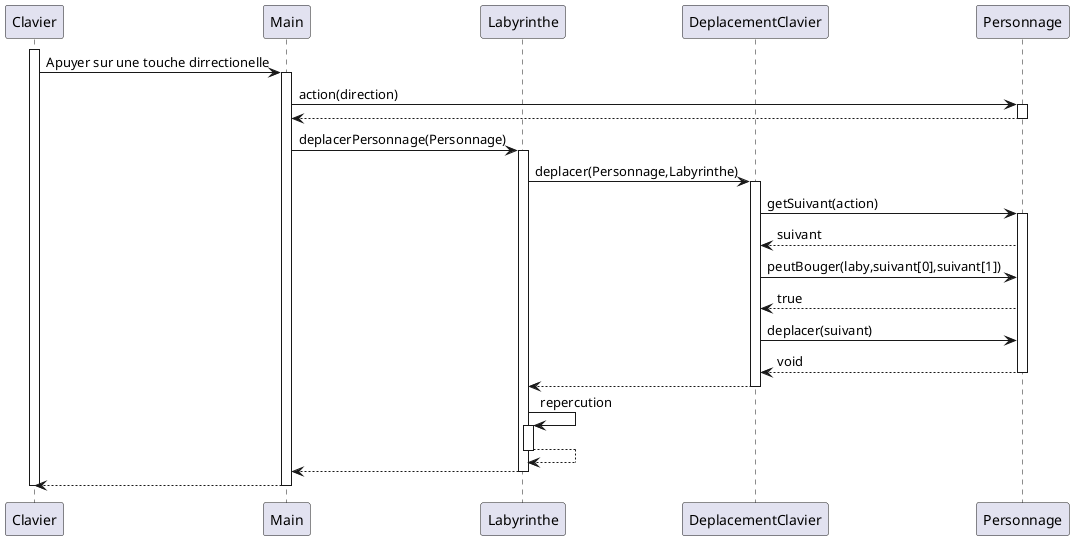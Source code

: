 @startuml
participant Clavier
participant Main
Participant Labyrinthe
Participant DeplacementClavier
activate Clavier
Clavier -> Main : Apuyer sur une touche dirrectionelle
activate Main
Main -> Personnage : action(direction)
activate Personnage
Personnage --> Main
deactivate Personnage
Main -> Labyrinthe : deplacerPersonnage(Personnage)
activate Labyrinthe

Labyrinthe -> DeplacementClavier : deplacer(Personnage,Labyrinthe)
activate DeplacementClavier
DeplacementClavier -> Personnage : getSuivant(action)
activate Personnage
Personnage --> DeplacementClavier : suivant

DeplacementClavier -> Personnage : peutBouger(laby,suivant[0],suivant[1])
Personnage --> DeplacementClavier : true
DeplacementClavier -> Personnage : deplacer(suivant)
Personnage --> DeplacementClavier : void

deactivate Personnage

deactivate Personnage

DeplacementClavier --> Labyrinthe
deactivate DeplacementClavier
Labyrinthe -> Labyrinthe : repercution
activate Labyrinthe
Labyrinthe --> Labyrinthe
deactivate Labyrinthe


Labyrinthe --> Main
deactivate Labyrinthe
Main --> Clavier
deactivate Labyrinthe
deactivate Main
deactivate Clavier
@enduml